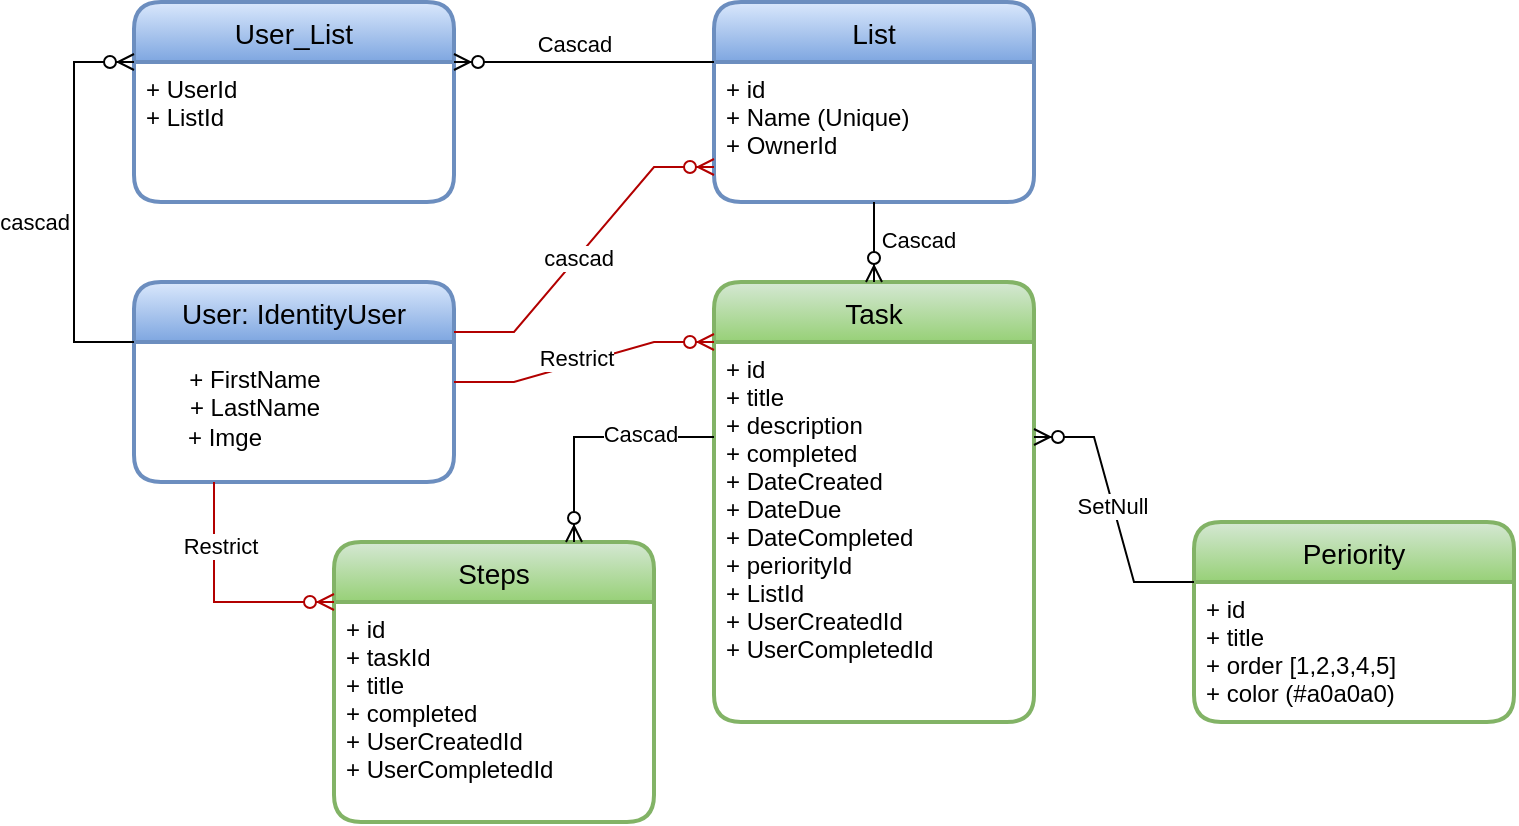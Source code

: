 <mxfile version="21.6.1" type="device">
  <diagram id="R2lEEEUBdFMjLlhIrx00" name="Page-1">
    <mxGraphModel dx="670" dy="350" grid="1" gridSize="10" guides="1" tooltips="1" connect="1" arrows="1" fold="1" page="1" pageScale="1" pageWidth="850" pageHeight="1100" math="0" shadow="0" extFonts="Permanent Marker^https://fonts.googleapis.com/css?family=Permanent+Marker">
      <root>
        <mxCell id="0" />
        <mxCell id="1" parent="0" />
        <mxCell id="faU7WTCp6L3Y7hXqfWqU-1" value="Task" style="swimlane;childLayout=stackLayout;horizontal=1;startSize=30;horizontalStack=0;rounded=1;fontSize=14;fontStyle=0;strokeWidth=2;resizeParent=0;resizeLast=1;shadow=0;dashed=0;align=center;fillColor=#d5e8d4;gradientColor=#97d077;strokeColor=#82b366;" parent="1" vertex="1">
          <mxGeometry x="410" y="170" width="160" height="220" as="geometry" />
        </mxCell>
        <mxCell id="faU7WTCp6L3Y7hXqfWqU-2" value="+ id&#xa;+ title&#xa;+ description&#xa;+ completed&#xa;+ DateCreated&#xa;+ DateDue&#xa;+ DateCompleted&#xa;+ periorityId&#xa;+ ListId&#xa;+ UserCreatedId&#xa;+ UserCompletedId" style="align=left;strokeColor=none;fillColor=none;spacingLeft=4;fontSize=12;verticalAlign=top;resizable=0;rotatable=0;part=1;" parent="faU7WTCp6L3Y7hXqfWqU-1" vertex="1">
          <mxGeometry y="30" width="160" height="190" as="geometry" />
        </mxCell>
        <mxCell id="faU7WTCp6L3Y7hXqfWqU-5" value="Steps" style="swimlane;childLayout=stackLayout;horizontal=1;startSize=30;horizontalStack=0;rounded=1;fontSize=14;fontStyle=0;strokeWidth=2;resizeParent=0;resizeLast=1;shadow=0;dashed=0;align=center;fillColor=#d5e8d4;strokeColor=#82b366;gradientColor=#97d077;" parent="1" vertex="1">
          <mxGeometry x="220" y="300" width="160" height="140" as="geometry" />
        </mxCell>
        <mxCell id="faU7WTCp6L3Y7hXqfWqU-6" value="+ id&#xa;+ taskId&#xa;+ title&#xa;+ completed&#xa;+ UserCreatedId&#xa;+ UserCompletedId" style="align=left;strokeColor=none;fillColor=none;spacingLeft=4;fontSize=12;verticalAlign=top;resizable=0;rotatable=0;part=1;" parent="faU7WTCp6L3Y7hXqfWqU-5" vertex="1">
          <mxGeometry y="30" width="160" height="110" as="geometry" />
        </mxCell>
        <mxCell id="faU7WTCp6L3Y7hXqfWqU-7" value="Periority" style="swimlane;childLayout=stackLayout;horizontal=1;startSize=30;horizontalStack=0;rounded=1;fontSize=14;fontStyle=0;strokeWidth=2;resizeParent=0;resizeLast=1;shadow=0;dashed=0;align=center;fillColor=#d5e8d4;gradientColor=#97d077;strokeColor=#82b366;" parent="1" vertex="1">
          <mxGeometry x="650" y="290" width="160" height="100" as="geometry" />
        </mxCell>
        <mxCell id="faU7WTCp6L3Y7hXqfWqU-8" value="+ id&#xa;+ title&#xa;+ order [1,2,3,4,5]&#xa;+ color (#a0a0a0)" style="align=left;strokeColor=none;fillColor=none;spacingLeft=4;fontSize=12;verticalAlign=top;resizable=0;rotatable=0;part=1;" parent="faU7WTCp6L3Y7hXqfWqU-7" vertex="1">
          <mxGeometry y="30" width="160" height="70" as="geometry" />
        </mxCell>
        <mxCell id="faU7WTCp6L3Y7hXqfWqU-11" value="" style="edgeStyle=orthogonalEdgeStyle;fontSize=12;html=1;endArrow=ERzeroToMany;endFill=1;rounded=0;exitX=0;exitY=0.25;exitDx=0;exitDy=0;entryX=0.75;entryY=0;entryDx=0;entryDy=0;elbow=vertical;" parent="1" source="faU7WTCp6L3Y7hXqfWqU-2" target="faU7WTCp6L3Y7hXqfWqU-5" edge="1">
          <mxGeometry width="100" height="100" relative="1" as="geometry">
            <mxPoint x="370" y="250" as="sourcePoint" />
            <mxPoint x="340" y="260" as="targetPoint" />
          </mxGeometry>
        </mxCell>
        <mxCell id="nAvGO5gGXyjSA5zIZ2VD-10" value="Cascad" style="edgeLabel;html=1;align=center;verticalAlign=middle;resizable=0;points=[];" vertex="1" connectable="0" parent="faU7WTCp6L3Y7hXqfWqU-11">
          <mxGeometry x="-0.396" y="-2" relative="1" as="geometry">
            <mxPoint as="offset" />
          </mxGeometry>
        </mxCell>
        <mxCell id="faU7WTCp6L3Y7hXqfWqU-15" value="List" style="swimlane;childLayout=stackLayout;horizontal=1;startSize=30;horizontalStack=0;rounded=1;fontSize=14;fontStyle=0;strokeWidth=2;resizeParent=0;resizeLast=1;shadow=0;dashed=0;align=center;fillColor=#dae8fc;gradientColor=#7ea6e0;strokeColor=#6c8ebf;" parent="1" vertex="1">
          <mxGeometry x="410" y="30" width="160" height="100" as="geometry" />
        </mxCell>
        <mxCell id="faU7WTCp6L3Y7hXqfWqU-16" value="+ id&#xa;+ Name (Unique)&#xa;+ OwnerId&#xa;" style="align=left;strokeColor=none;fillColor=none;spacingLeft=4;fontSize=12;verticalAlign=top;resizable=0;rotatable=0;part=1;" parent="faU7WTCp6L3Y7hXqfWqU-15" vertex="1">
          <mxGeometry y="30" width="160" height="70" as="geometry" />
        </mxCell>
        <mxCell id="faU7WTCp6L3Y7hXqfWqU-17" value="" style="edgeStyle=elbowEdgeStyle;fontSize=12;html=1;endArrow=ERzeroToMany;endFill=1;rounded=0;exitX=0.5;exitY=1;exitDx=0;exitDy=0;entryX=0.5;entryY=0;entryDx=0;entryDy=0;elbow=vertical;" parent="1" source="faU7WTCp6L3Y7hXqfWqU-15" target="faU7WTCp6L3Y7hXqfWqU-1" edge="1">
          <mxGeometry width="100" height="100" relative="1" as="geometry">
            <mxPoint x="580" y="210" as="sourcePoint" />
            <mxPoint x="660" y="210" as="targetPoint" />
          </mxGeometry>
        </mxCell>
        <mxCell id="9H2UKxU-2WRqln6PMeHQ-1" value="" style="edgeStyle=entityRelationEdgeStyle;fontSize=12;html=1;endArrow=ERzeroToMany;endFill=1;rounded=0;exitX=0;exitY=0;exitDx=0;exitDy=0;entryX=1;entryY=0.25;entryDx=0;entryDy=0;" parent="1" source="faU7WTCp6L3Y7hXqfWqU-8" target="faU7WTCp6L3Y7hXqfWqU-2" edge="1">
          <mxGeometry width="100" height="100" relative="1" as="geometry">
            <mxPoint x="580" y="210" as="sourcePoint" />
            <mxPoint x="660" y="210" as="targetPoint" />
          </mxGeometry>
        </mxCell>
        <mxCell id="nAvGO5gGXyjSA5zIZ2VD-11" value="SetNull" style="edgeLabel;html=1;align=center;verticalAlign=middle;resizable=0;points=[];" vertex="1" connectable="0" parent="9H2UKxU-2WRqln6PMeHQ-1">
          <mxGeometry x="0.043" relative="1" as="geometry">
            <mxPoint y="1" as="offset" />
          </mxGeometry>
        </mxCell>
        <mxCell id="EoYtCL8_p0eVjPvF845X-2" value="User: IdentityUser" style="swimlane;childLayout=stackLayout;horizontal=1;startSize=30;horizontalStack=0;rounded=1;fontSize=14;fontStyle=0;strokeWidth=2;resizeParent=0;resizeLast=1;shadow=0;dashed=0;align=center;fillColor=#dae8fc;gradientColor=#7ea6e0;strokeColor=#6c8ebf;" parent="1" vertex="1">
          <mxGeometry x="120" y="170" width="160" height="100" as="geometry" />
        </mxCell>
        <mxCell id="EoYtCL8_p0eVjPvF845X-4" value="User_List" style="swimlane;childLayout=stackLayout;horizontal=1;startSize=30;horizontalStack=0;rounded=1;fontSize=14;fontStyle=0;strokeWidth=2;resizeParent=0;resizeLast=1;shadow=0;dashed=0;align=center;fillColor=#dae8fc;gradientColor=#7ea6e0;strokeColor=#6c8ebf;" parent="1" vertex="1">
          <mxGeometry x="120" y="30" width="160" height="100" as="geometry" />
        </mxCell>
        <mxCell id="EoYtCL8_p0eVjPvF845X-5" value="+ UserId&#xa;+ ListId &#xa;" style="align=left;strokeColor=none;fillColor=none;spacingLeft=4;fontSize=12;verticalAlign=top;resizable=0;rotatable=0;part=1;" parent="EoYtCL8_p0eVjPvF845X-4" vertex="1">
          <mxGeometry y="30" width="160" height="70" as="geometry" />
        </mxCell>
        <mxCell id="EoYtCL8_p0eVjPvF845X-10" value="" style="edgeStyle=orthogonalEdgeStyle;fontSize=12;html=1;endArrow=ERzeroToMany;endFill=1;rounded=0;exitX=0;exitY=0;exitDx=0;exitDy=0;entryX=0;entryY=0;entryDx=0;entryDy=0;" parent="1" target="EoYtCL8_p0eVjPvF845X-5" edge="1">
          <mxGeometry width="100" height="100" relative="1" as="geometry">
            <mxPoint x="120" y="200" as="sourcePoint" />
            <mxPoint x="80" y="110.0" as="targetPoint" />
            <Array as="points">
              <mxPoint x="90" y="200" />
              <mxPoint x="90" y="60" />
            </Array>
          </mxGeometry>
        </mxCell>
        <mxCell id="EoYtCL8_p0eVjPvF845X-11" value="" style="edgeStyle=entityRelationEdgeStyle;fontSize=12;html=1;endArrow=ERzeroToMany;endFill=1;rounded=0;exitX=0;exitY=0;exitDx=0;exitDy=0;entryX=1;entryY=0;entryDx=0;entryDy=0;" parent="1" source="faU7WTCp6L3Y7hXqfWqU-16" target="EoYtCL8_p0eVjPvF845X-5" edge="1">
          <mxGeometry width="100" height="100" relative="1" as="geometry">
            <mxPoint x="660" y="330" as="sourcePoint" />
            <mxPoint x="580" y="252.5" as="targetPoint" />
          </mxGeometry>
        </mxCell>
        <mxCell id="CwiMySEwG76Z99OssrNY-8" value="+ FirstName&lt;br&gt;+ LastName&lt;br&gt;+ Imge&amp;nbsp; &amp;nbsp; &amp;nbsp; &amp;nbsp; &amp;nbsp;" style="text;html=1;align=center;verticalAlign=middle;resizable=0;points=[];autosize=1;strokeColor=none;fillColor=none;" parent="1" vertex="1">
          <mxGeometry x="135" y="203" width="90" height="60" as="geometry" />
        </mxCell>
        <mxCell id="nAvGO5gGXyjSA5zIZ2VD-1" value="" style="edgeStyle=entityRelationEdgeStyle;fontSize=12;html=1;endArrow=ERzeroToMany;endFill=1;rounded=0;exitX=1;exitY=0.25;exitDx=0;exitDy=0;entryX=0;entryY=0.75;entryDx=0;entryDy=0;fillColor=#e51400;strokeColor=#B20000;strokeWidth=1;" edge="1" parent="1" source="EoYtCL8_p0eVjPvF845X-2" target="faU7WTCp6L3Y7hXqfWqU-16">
          <mxGeometry width="100" height="100" relative="1" as="geometry">
            <mxPoint x="450" y="140" as="sourcePoint" />
            <mxPoint x="320" y="140" as="targetPoint" />
          </mxGeometry>
        </mxCell>
        <mxCell id="nAvGO5gGXyjSA5zIZ2VD-4" value="cascad" style="edgeLabel;html=1;align=center;verticalAlign=middle;resizable=0;points=[];" vertex="1" connectable="0" parent="nAvGO5gGXyjSA5zIZ2VD-1">
          <mxGeometry x="-0.069" relative="1" as="geometry">
            <mxPoint as="offset" />
          </mxGeometry>
        </mxCell>
        <mxCell id="nAvGO5gGXyjSA5zIZ2VD-2" value="" style="edgeStyle=entityRelationEdgeStyle;fontSize=12;html=1;endArrow=ERzeroToMany;endFill=1;rounded=0;exitX=1;exitY=0.5;exitDx=0;exitDy=0;entryX=0;entryY=0;entryDx=0;entryDy=0;fillColor=#e51400;strokeColor=#B20000;strokeWidth=1;" edge="1" parent="1" source="EoYtCL8_p0eVjPvF845X-2" target="faU7WTCp6L3Y7hXqfWqU-2">
          <mxGeometry width="100" height="100" relative="1" as="geometry">
            <mxPoint x="40" y="411" as="sourcePoint" />
            <mxPoint x="170" y="329" as="targetPoint" />
          </mxGeometry>
        </mxCell>
        <mxCell id="nAvGO5gGXyjSA5zIZ2VD-8" value="Restrict" style="edgeLabel;html=1;align=center;verticalAlign=middle;resizable=0;points=[];" vertex="1" connectable="0" parent="nAvGO5gGXyjSA5zIZ2VD-2">
          <mxGeometry x="-0.05" y="3" relative="1" as="geometry">
            <mxPoint as="offset" />
          </mxGeometry>
        </mxCell>
        <mxCell id="nAvGO5gGXyjSA5zIZ2VD-3" value="" style="edgeStyle=elbowEdgeStyle;fontSize=12;html=1;endArrow=ERzeroToMany;endFill=1;rounded=0;exitX=0.25;exitY=1;exitDx=0;exitDy=0;entryX=0;entryY=0;entryDx=0;entryDy=0;fillColor=#e51400;strokeColor=#B20000;strokeWidth=1;elbow=vertical;" edge="1" parent="1" source="EoYtCL8_p0eVjPvF845X-2" target="faU7WTCp6L3Y7hXqfWqU-6">
          <mxGeometry width="100" height="100" relative="1" as="geometry">
            <mxPoint x="290" y="230" as="sourcePoint" />
            <mxPoint x="420" y="210" as="targetPoint" />
            <Array as="points">
              <mxPoint x="190" y="330" />
            </Array>
          </mxGeometry>
        </mxCell>
        <mxCell id="nAvGO5gGXyjSA5zIZ2VD-9" value="Restrict" style="edgeLabel;html=1;align=center;verticalAlign=middle;resizable=0;points=[];" vertex="1" connectable="0" parent="nAvGO5gGXyjSA5zIZ2VD-3">
          <mxGeometry x="-0.467" y="3" relative="1" as="geometry">
            <mxPoint as="offset" />
          </mxGeometry>
        </mxCell>
        <mxCell id="nAvGO5gGXyjSA5zIZ2VD-5" value="Cascad" style="edgeLabel;html=1;align=center;verticalAlign=middle;resizable=0;points=[];" vertex="1" connectable="0" parent="1">
          <mxGeometry x="340.005" y="50.0" as="geometry">
            <mxPoint y="1" as="offset" />
          </mxGeometry>
        </mxCell>
        <mxCell id="nAvGO5gGXyjSA5zIZ2VD-6" value="cascad" style="edgeLabel;html=1;align=center;verticalAlign=middle;resizable=0;points=[];" vertex="1" connectable="0" parent="1">
          <mxGeometry x="70.005" y="140.0" as="geometry" />
        </mxCell>
        <mxCell id="nAvGO5gGXyjSA5zIZ2VD-12" value="Cascad" style="edgeLabel;html=1;align=center;verticalAlign=middle;resizable=0;points=[];" vertex="1" connectable="0" parent="1">
          <mxGeometry x="520" y="150" as="geometry">
            <mxPoint x="-8" y="-1" as="offset" />
          </mxGeometry>
        </mxCell>
      </root>
    </mxGraphModel>
  </diagram>
</mxfile>

